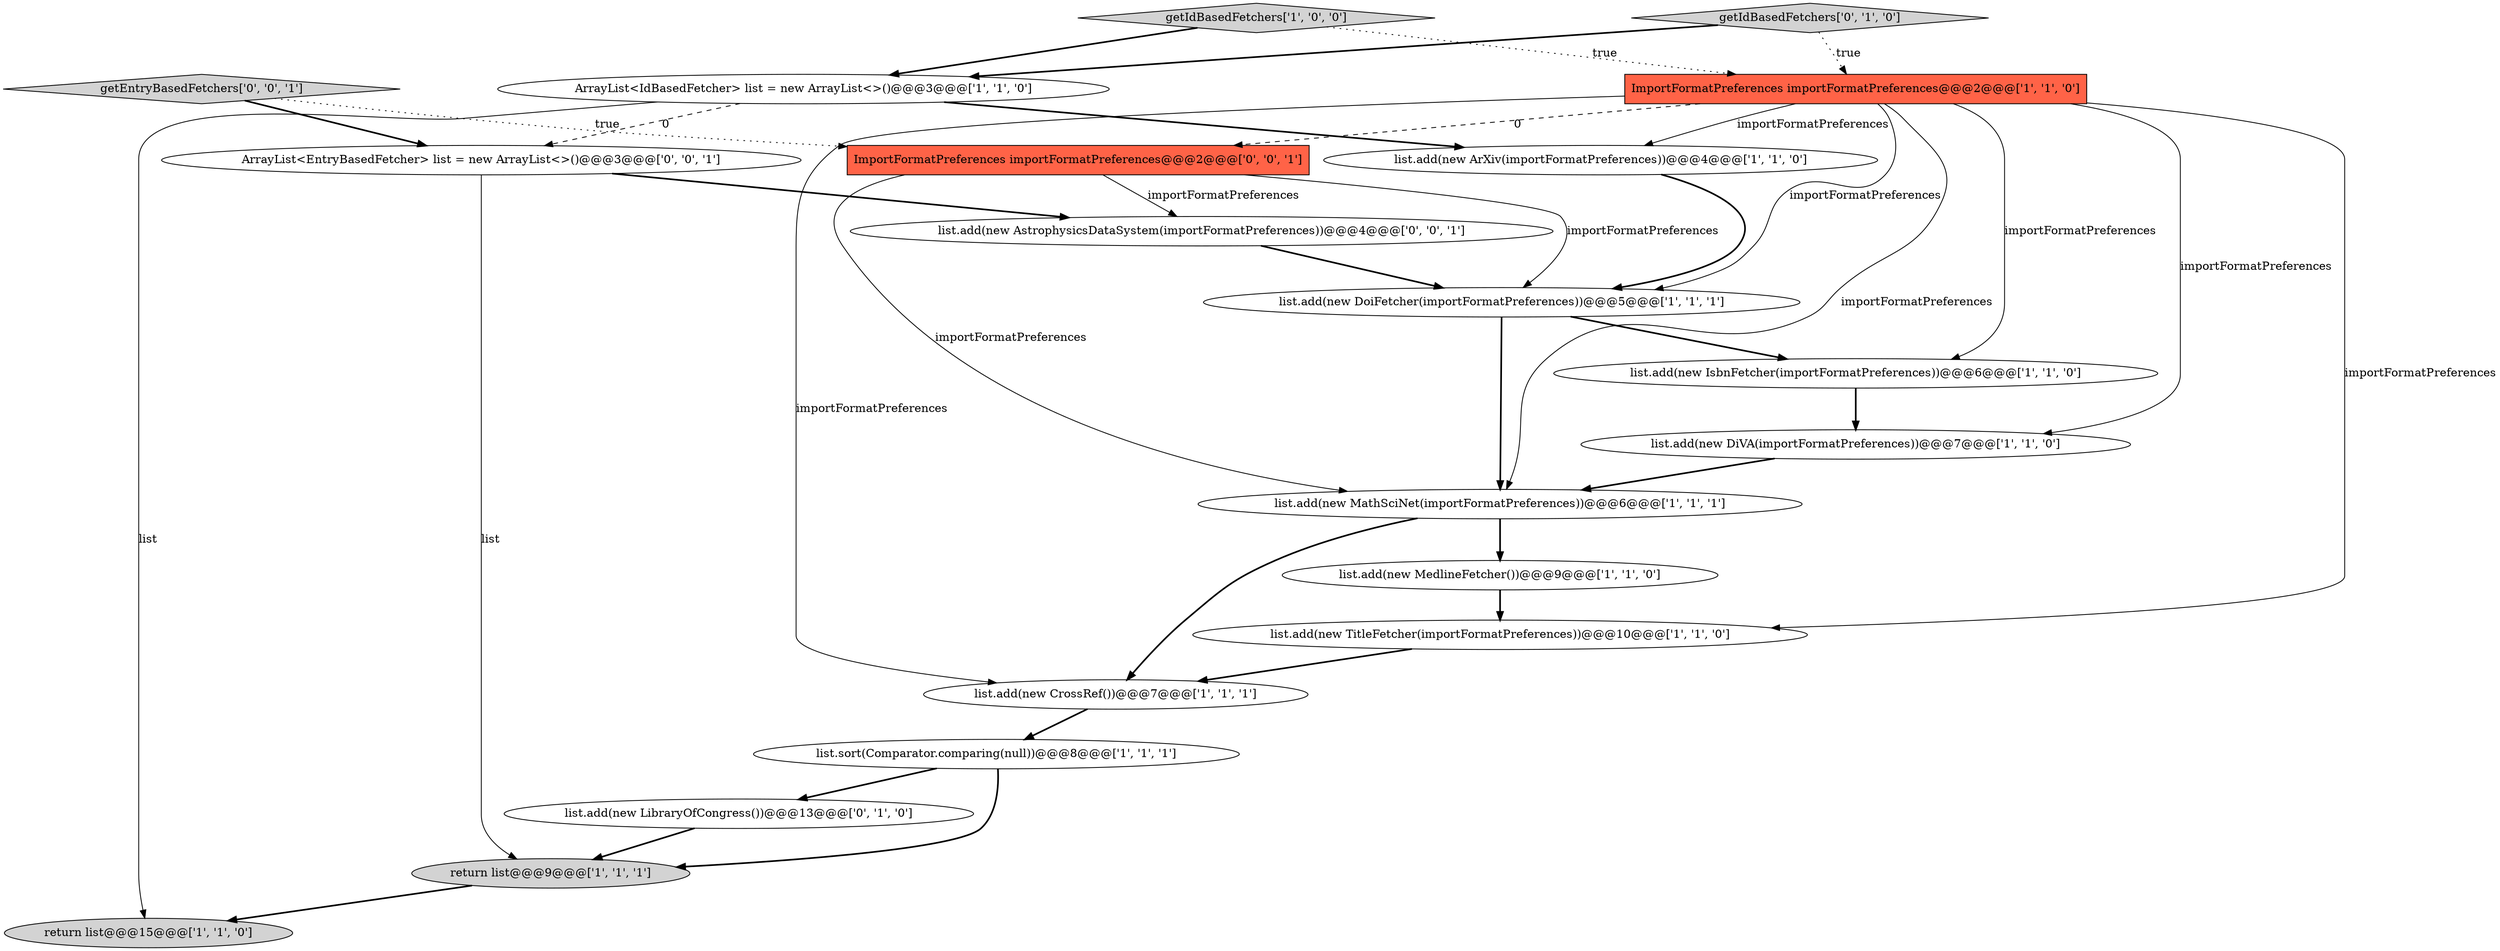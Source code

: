 digraph {
1 [style = filled, label = "ImportFormatPreferences importFormatPreferences@@@2@@@['1', '1', '0']", fillcolor = tomato, shape = box image = "AAA0AAABBB1BBB"];
2 [style = filled, label = "list.add(new IsbnFetcher(importFormatPreferences))@@@6@@@['1', '1', '0']", fillcolor = white, shape = ellipse image = "AAA0AAABBB1BBB"];
8 [style = filled, label = "getIdBasedFetchers['1', '0', '0']", fillcolor = lightgray, shape = diamond image = "AAA0AAABBB1BBB"];
7 [style = filled, label = "list.add(new DoiFetcher(importFormatPreferences))@@@5@@@['1', '1', '1']", fillcolor = white, shape = ellipse image = "AAA0AAABBB1BBB"];
14 [style = filled, label = "getIdBasedFetchers['0', '1', '0']", fillcolor = lightgray, shape = diamond image = "AAA0AAABBB2BBB"];
16 [style = filled, label = "ImportFormatPreferences importFormatPreferences@@@2@@@['0', '0', '1']", fillcolor = tomato, shape = box image = "AAA0AAABBB3BBB"];
18 [style = filled, label = "getEntryBasedFetchers['0', '0', '1']", fillcolor = lightgray, shape = diamond image = "AAA0AAABBB3BBB"];
9 [style = filled, label = "list.add(new TitleFetcher(importFormatPreferences))@@@10@@@['1', '1', '0']", fillcolor = white, shape = ellipse image = "AAA0AAABBB1BBB"];
13 [style = filled, label = "list.add(new MedlineFetcher())@@@9@@@['1', '1', '0']", fillcolor = white, shape = ellipse image = "AAA0AAABBB1BBB"];
15 [style = filled, label = "list.add(new LibraryOfCongress())@@@13@@@['0', '1', '0']", fillcolor = white, shape = ellipse image = "AAA1AAABBB2BBB"];
17 [style = filled, label = "ArrayList<EntryBasedFetcher> list = new ArrayList<>()@@@3@@@['0', '0', '1']", fillcolor = white, shape = ellipse image = "AAA0AAABBB3BBB"];
12 [style = filled, label = "return list@@@15@@@['1', '1', '0']", fillcolor = lightgray, shape = ellipse image = "AAA0AAABBB1BBB"];
6 [style = filled, label = "list.add(new MathSciNet(importFormatPreferences))@@@6@@@['1', '1', '1']", fillcolor = white, shape = ellipse image = "AAA0AAABBB1BBB"];
19 [style = filled, label = "list.add(new AstrophysicsDataSystem(importFormatPreferences))@@@4@@@['0', '0', '1']", fillcolor = white, shape = ellipse image = "AAA0AAABBB3BBB"];
4 [style = filled, label = "ArrayList<IdBasedFetcher> list = new ArrayList<>()@@@3@@@['1', '1', '0']", fillcolor = white, shape = ellipse image = "AAA0AAABBB1BBB"];
3 [style = filled, label = "list.sort(Comparator.comparing(null))@@@8@@@['1', '1', '1']", fillcolor = white, shape = ellipse image = "AAA0AAABBB1BBB"];
0 [style = filled, label = "list.add(new DiVA(importFormatPreferences))@@@7@@@['1', '1', '0']", fillcolor = white, shape = ellipse image = "AAA0AAABBB1BBB"];
11 [style = filled, label = "list.add(new ArXiv(importFormatPreferences))@@@4@@@['1', '1', '0']", fillcolor = white, shape = ellipse image = "AAA0AAABBB1BBB"];
5 [style = filled, label = "list.add(new CrossRef())@@@7@@@['1', '1', '1']", fillcolor = white, shape = ellipse image = "AAA0AAABBB1BBB"];
10 [style = filled, label = "return list@@@9@@@['1', '1', '1']", fillcolor = lightgray, shape = ellipse image = "AAA0AAABBB1BBB"];
0->6 [style = bold, label=""];
1->0 [style = solid, label="importFormatPreferences"];
3->10 [style = bold, label=""];
16->7 [style = solid, label="importFormatPreferences"];
1->9 [style = solid, label="importFormatPreferences"];
8->4 [style = bold, label=""];
14->1 [style = dotted, label="true"];
17->19 [style = bold, label=""];
1->5 [style = solid, label="importFormatPreferences"];
4->12 [style = solid, label="list"];
4->11 [style = bold, label=""];
16->6 [style = solid, label="importFormatPreferences"];
7->6 [style = bold, label=""];
4->17 [style = dashed, label="0"];
6->13 [style = bold, label=""];
1->7 [style = solid, label="importFormatPreferences"];
11->7 [style = bold, label=""];
10->12 [style = bold, label=""];
17->10 [style = solid, label="list"];
18->16 [style = dotted, label="true"];
1->6 [style = solid, label="importFormatPreferences"];
1->11 [style = solid, label="importFormatPreferences"];
6->5 [style = bold, label=""];
3->15 [style = bold, label=""];
1->16 [style = dashed, label="0"];
18->17 [style = bold, label=""];
1->2 [style = solid, label="importFormatPreferences"];
2->0 [style = bold, label=""];
5->3 [style = bold, label=""];
13->9 [style = bold, label=""];
14->4 [style = bold, label=""];
19->7 [style = bold, label=""];
9->5 [style = bold, label=""];
8->1 [style = dotted, label="true"];
15->10 [style = bold, label=""];
16->19 [style = solid, label="importFormatPreferences"];
7->2 [style = bold, label=""];
}
